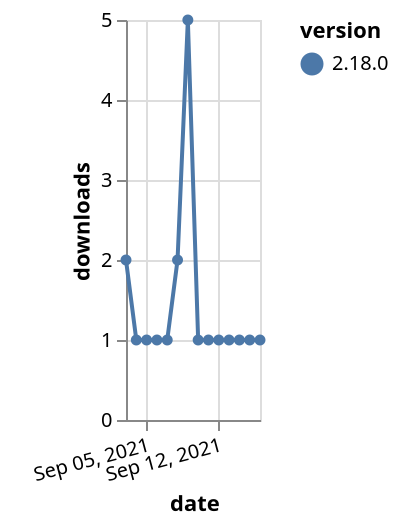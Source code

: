 {"$schema": "https://vega.github.io/schema/vega-lite/v5.json", "description": "A simple bar chart with embedded data.", "data": {"values": [{"date": "2021-09-03", "total": 519, "delta": 2, "version": "2.18.0"}, {"date": "2021-09-04", "total": 520, "delta": 1, "version": "2.18.0"}, {"date": "2021-09-05", "total": 521, "delta": 1, "version": "2.18.0"}, {"date": "2021-09-06", "total": 522, "delta": 1, "version": "2.18.0"}, {"date": "2021-09-07", "total": 523, "delta": 1, "version": "2.18.0"}, {"date": "2021-09-08", "total": 525, "delta": 2, "version": "2.18.0"}, {"date": "2021-09-09", "total": 530, "delta": 5, "version": "2.18.0"}, {"date": "2021-09-10", "total": 531, "delta": 1, "version": "2.18.0"}, {"date": "2021-09-11", "total": 532, "delta": 1, "version": "2.18.0"}, {"date": "2021-09-12", "total": 533, "delta": 1, "version": "2.18.0"}, {"date": "2021-09-13", "total": 534, "delta": 1, "version": "2.18.0"}, {"date": "2021-09-14", "total": 535, "delta": 1, "version": "2.18.0"}, {"date": "2021-09-15", "total": 536, "delta": 1, "version": "2.18.0"}, {"date": "2021-09-16", "total": 537, "delta": 1, "version": "2.18.0"}]}, "width": "container", "mark": {"type": "line", "point": {"filled": true}}, "encoding": {"x": {"field": "date", "type": "temporal", "timeUnit": "yearmonthdate", "title": "date", "axis": {"labelAngle": -15}}, "y": {"field": "delta", "type": "quantitative", "title": "downloads"}, "color": {"field": "version", "type": "nominal"}, "tooltip": {"field": "delta"}}}